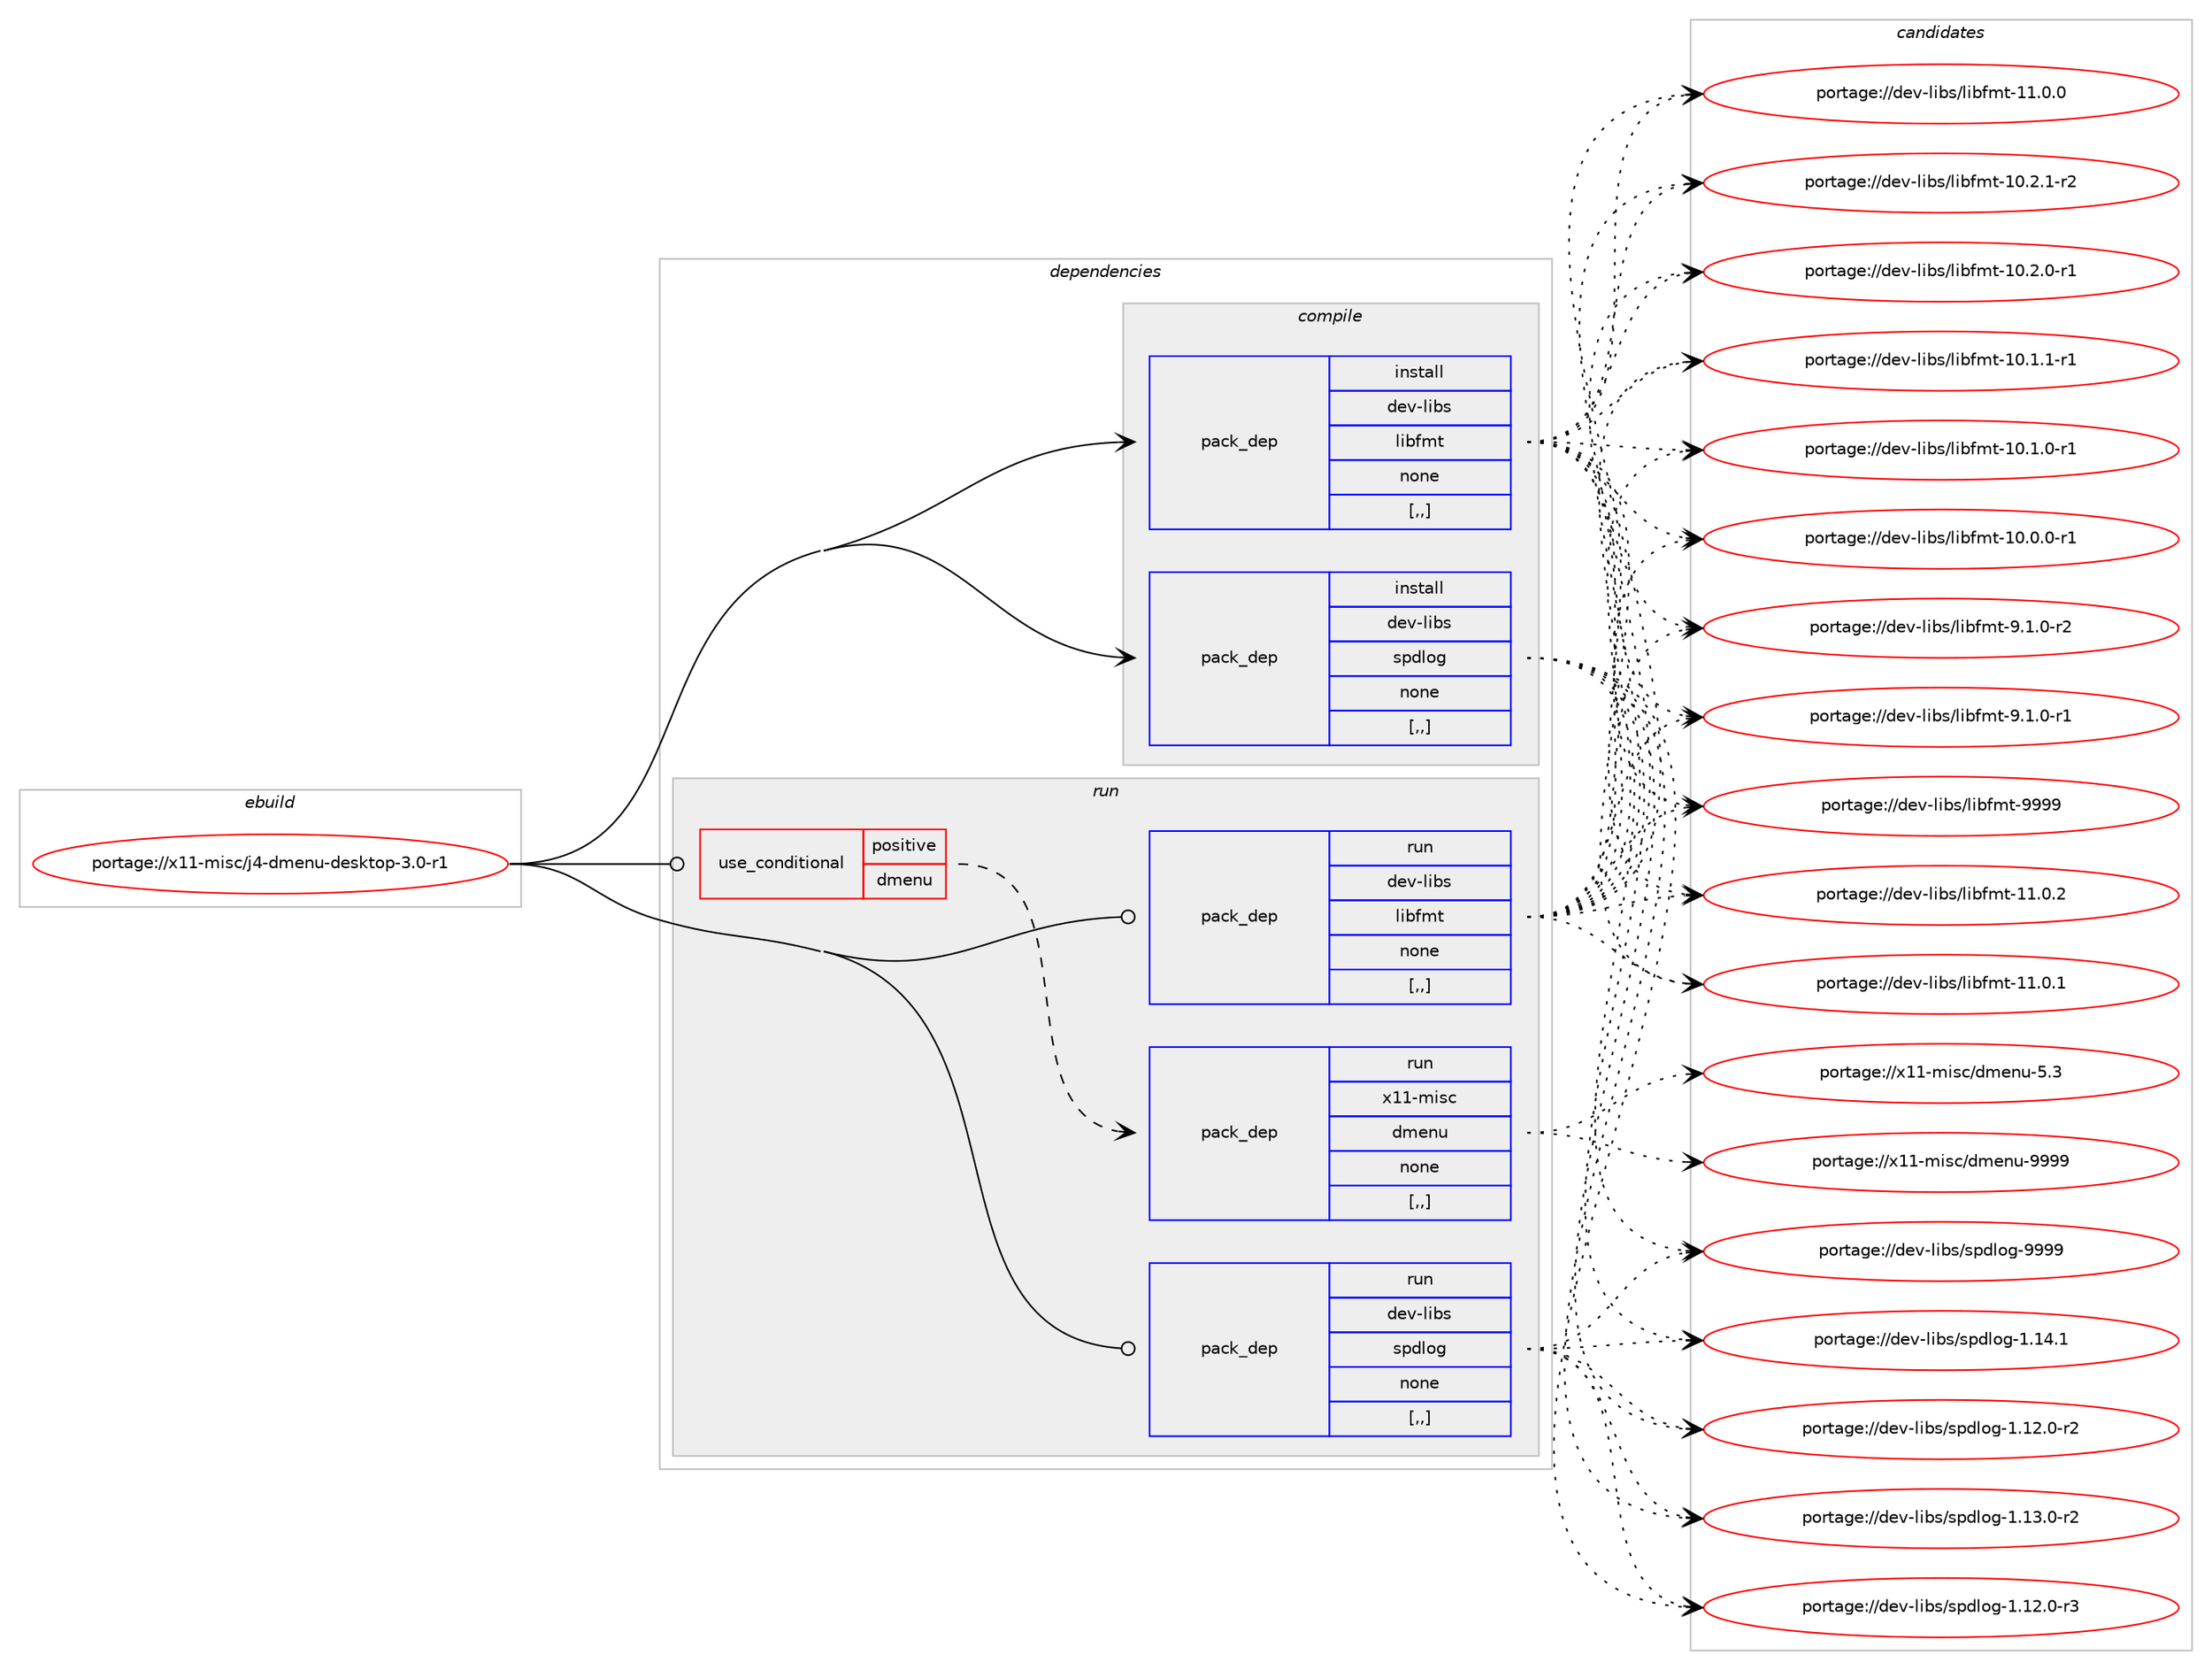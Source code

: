 digraph prolog {

# *************
# Graph options
# *************

newrank=true;
concentrate=true;
compound=true;
graph [rankdir=LR,fontname=Helvetica,fontsize=10,ranksep=1.5];#, ranksep=2.5, nodesep=0.2];
edge  [arrowhead=vee];
node  [fontname=Helvetica,fontsize=10];

# **********
# The ebuild
# **********

subgraph cluster_leftcol {
color=gray;
label=<<i>ebuild</i>>;
id [label="portage://x11-misc/j4-dmenu-desktop-3.0-r1", color=red, width=4, href="../x11-misc/j4-dmenu-desktop-3.0-r1.svg"];
}

# ****************
# The dependencies
# ****************

subgraph cluster_midcol {
color=gray;
label=<<i>dependencies</i>>;
subgraph cluster_compile {
fillcolor="#eeeeee";
style=filled;
label=<<i>compile</i>>;
subgraph pack335034 {
dependency460650 [label=<<TABLE BORDER="0" CELLBORDER="1" CELLSPACING="0" CELLPADDING="4" WIDTH="220"><TR><TD ROWSPAN="6" CELLPADDING="30">pack_dep</TD></TR><TR><TD WIDTH="110">install</TD></TR><TR><TD>dev-libs</TD></TR><TR><TD>libfmt</TD></TR><TR><TD>none</TD></TR><TR><TD>[,,]</TD></TR></TABLE>>, shape=none, color=blue];
}
id:e -> dependency460650:w [weight=20,style="solid",arrowhead="vee"];
subgraph pack335035 {
dependency460651 [label=<<TABLE BORDER="0" CELLBORDER="1" CELLSPACING="0" CELLPADDING="4" WIDTH="220"><TR><TD ROWSPAN="6" CELLPADDING="30">pack_dep</TD></TR><TR><TD WIDTH="110">install</TD></TR><TR><TD>dev-libs</TD></TR><TR><TD>spdlog</TD></TR><TR><TD>none</TD></TR><TR><TD>[,,]</TD></TR></TABLE>>, shape=none, color=blue];
}
id:e -> dependency460651:w [weight=20,style="solid",arrowhead="vee"];
}
subgraph cluster_compileandrun {
fillcolor="#eeeeee";
style=filled;
label=<<i>compile and run</i>>;
}
subgraph cluster_run {
fillcolor="#eeeeee";
style=filled;
label=<<i>run</i>>;
subgraph cond122229 {
dependency460652 [label=<<TABLE BORDER="0" CELLBORDER="1" CELLSPACING="0" CELLPADDING="4"><TR><TD ROWSPAN="3" CELLPADDING="10">use_conditional</TD></TR><TR><TD>positive</TD></TR><TR><TD>dmenu</TD></TR></TABLE>>, shape=none, color=red];
subgraph pack335036 {
dependency460653 [label=<<TABLE BORDER="0" CELLBORDER="1" CELLSPACING="0" CELLPADDING="4" WIDTH="220"><TR><TD ROWSPAN="6" CELLPADDING="30">pack_dep</TD></TR><TR><TD WIDTH="110">run</TD></TR><TR><TD>x11-misc</TD></TR><TR><TD>dmenu</TD></TR><TR><TD>none</TD></TR><TR><TD>[,,]</TD></TR></TABLE>>, shape=none, color=blue];
}
dependency460652:e -> dependency460653:w [weight=20,style="dashed",arrowhead="vee"];
}
id:e -> dependency460652:w [weight=20,style="solid",arrowhead="odot"];
subgraph pack335037 {
dependency460654 [label=<<TABLE BORDER="0" CELLBORDER="1" CELLSPACING="0" CELLPADDING="4" WIDTH="220"><TR><TD ROWSPAN="6" CELLPADDING="30">pack_dep</TD></TR><TR><TD WIDTH="110">run</TD></TR><TR><TD>dev-libs</TD></TR><TR><TD>libfmt</TD></TR><TR><TD>none</TD></TR><TR><TD>[,,]</TD></TR></TABLE>>, shape=none, color=blue];
}
id:e -> dependency460654:w [weight=20,style="solid",arrowhead="odot"];
subgraph pack335038 {
dependency460655 [label=<<TABLE BORDER="0" CELLBORDER="1" CELLSPACING="0" CELLPADDING="4" WIDTH="220"><TR><TD ROWSPAN="6" CELLPADDING="30">pack_dep</TD></TR><TR><TD WIDTH="110">run</TD></TR><TR><TD>dev-libs</TD></TR><TR><TD>spdlog</TD></TR><TR><TD>none</TD></TR><TR><TD>[,,]</TD></TR></TABLE>>, shape=none, color=blue];
}
id:e -> dependency460655:w [weight=20,style="solid",arrowhead="odot"];
}
}

# **************
# The candidates
# **************

subgraph cluster_choices {
rank=same;
color=gray;
label=<<i>candidates</i>>;

subgraph choice335034 {
color=black;
nodesep=1;
choice100101118451081059811547108105981021091164557575757 [label="portage://dev-libs/libfmt-9999", color=red, width=4,href="../dev-libs/libfmt-9999.svg"];
choice1001011184510810598115471081059810210911645494946484650 [label="portage://dev-libs/libfmt-11.0.2", color=red, width=4,href="../dev-libs/libfmt-11.0.2.svg"];
choice1001011184510810598115471081059810210911645494946484649 [label="portage://dev-libs/libfmt-11.0.1", color=red, width=4,href="../dev-libs/libfmt-11.0.1.svg"];
choice1001011184510810598115471081059810210911645494946484648 [label="portage://dev-libs/libfmt-11.0.0", color=red, width=4,href="../dev-libs/libfmt-11.0.0.svg"];
choice10010111845108105981154710810598102109116454948465046494511450 [label="portage://dev-libs/libfmt-10.2.1-r2", color=red, width=4,href="../dev-libs/libfmt-10.2.1-r2.svg"];
choice10010111845108105981154710810598102109116454948465046484511449 [label="portage://dev-libs/libfmt-10.2.0-r1", color=red, width=4,href="../dev-libs/libfmt-10.2.0-r1.svg"];
choice10010111845108105981154710810598102109116454948464946494511449 [label="portage://dev-libs/libfmt-10.1.1-r1", color=red, width=4,href="../dev-libs/libfmt-10.1.1-r1.svg"];
choice10010111845108105981154710810598102109116454948464946484511449 [label="portage://dev-libs/libfmt-10.1.0-r1", color=red, width=4,href="../dev-libs/libfmt-10.1.0-r1.svg"];
choice10010111845108105981154710810598102109116454948464846484511449 [label="portage://dev-libs/libfmt-10.0.0-r1", color=red, width=4,href="../dev-libs/libfmt-10.0.0-r1.svg"];
choice100101118451081059811547108105981021091164557464946484511450 [label="portage://dev-libs/libfmt-9.1.0-r2", color=red, width=4,href="../dev-libs/libfmt-9.1.0-r2.svg"];
choice100101118451081059811547108105981021091164557464946484511449 [label="portage://dev-libs/libfmt-9.1.0-r1", color=red, width=4,href="../dev-libs/libfmt-9.1.0-r1.svg"];
dependency460650:e -> choice100101118451081059811547108105981021091164557575757:w [style=dotted,weight="100"];
dependency460650:e -> choice1001011184510810598115471081059810210911645494946484650:w [style=dotted,weight="100"];
dependency460650:e -> choice1001011184510810598115471081059810210911645494946484649:w [style=dotted,weight="100"];
dependency460650:e -> choice1001011184510810598115471081059810210911645494946484648:w [style=dotted,weight="100"];
dependency460650:e -> choice10010111845108105981154710810598102109116454948465046494511450:w [style=dotted,weight="100"];
dependency460650:e -> choice10010111845108105981154710810598102109116454948465046484511449:w [style=dotted,weight="100"];
dependency460650:e -> choice10010111845108105981154710810598102109116454948464946494511449:w [style=dotted,weight="100"];
dependency460650:e -> choice10010111845108105981154710810598102109116454948464946484511449:w [style=dotted,weight="100"];
dependency460650:e -> choice10010111845108105981154710810598102109116454948464846484511449:w [style=dotted,weight="100"];
dependency460650:e -> choice100101118451081059811547108105981021091164557464946484511450:w [style=dotted,weight="100"];
dependency460650:e -> choice100101118451081059811547108105981021091164557464946484511449:w [style=dotted,weight="100"];
}
subgraph choice335035 {
color=black;
nodesep=1;
choice1001011184510810598115471151121001081111034557575757 [label="portage://dev-libs/spdlog-9999", color=red, width=4,href="../dev-libs/spdlog-9999.svg"];
choice10010111845108105981154711511210010811110345494649524649 [label="portage://dev-libs/spdlog-1.14.1", color=red, width=4,href="../dev-libs/spdlog-1.14.1.svg"];
choice100101118451081059811547115112100108111103454946495146484511450 [label="portage://dev-libs/spdlog-1.13.0-r2", color=red, width=4,href="../dev-libs/spdlog-1.13.0-r2.svg"];
choice100101118451081059811547115112100108111103454946495046484511451 [label="portage://dev-libs/spdlog-1.12.0-r3", color=red, width=4,href="../dev-libs/spdlog-1.12.0-r3.svg"];
choice100101118451081059811547115112100108111103454946495046484511450 [label="portage://dev-libs/spdlog-1.12.0-r2", color=red, width=4,href="../dev-libs/spdlog-1.12.0-r2.svg"];
dependency460651:e -> choice1001011184510810598115471151121001081111034557575757:w [style=dotted,weight="100"];
dependency460651:e -> choice10010111845108105981154711511210010811110345494649524649:w [style=dotted,weight="100"];
dependency460651:e -> choice100101118451081059811547115112100108111103454946495146484511450:w [style=dotted,weight="100"];
dependency460651:e -> choice100101118451081059811547115112100108111103454946495046484511451:w [style=dotted,weight="100"];
dependency460651:e -> choice100101118451081059811547115112100108111103454946495046484511450:w [style=dotted,weight="100"];
}
subgraph choice335036 {
color=black;
nodesep=1;
choice12049494510910511599471001091011101174557575757 [label="portage://x11-misc/dmenu-9999", color=red, width=4,href="../x11-misc/dmenu-9999.svg"];
choice120494945109105115994710010910111011745534651 [label="portage://x11-misc/dmenu-5.3", color=red, width=4,href="../x11-misc/dmenu-5.3.svg"];
dependency460653:e -> choice12049494510910511599471001091011101174557575757:w [style=dotted,weight="100"];
dependency460653:e -> choice120494945109105115994710010910111011745534651:w [style=dotted,weight="100"];
}
subgraph choice335037 {
color=black;
nodesep=1;
choice100101118451081059811547108105981021091164557575757 [label="portage://dev-libs/libfmt-9999", color=red, width=4,href="../dev-libs/libfmt-9999.svg"];
choice1001011184510810598115471081059810210911645494946484650 [label="portage://dev-libs/libfmt-11.0.2", color=red, width=4,href="../dev-libs/libfmt-11.0.2.svg"];
choice1001011184510810598115471081059810210911645494946484649 [label="portage://dev-libs/libfmt-11.0.1", color=red, width=4,href="../dev-libs/libfmt-11.0.1.svg"];
choice1001011184510810598115471081059810210911645494946484648 [label="portage://dev-libs/libfmt-11.0.0", color=red, width=4,href="../dev-libs/libfmt-11.0.0.svg"];
choice10010111845108105981154710810598102109116454948465046494511450 [label="portage://dev-libs/libfmt-10.2.1-r2", color=red, width=4,href="../dev-libs/libfmt-10.2.1-r2.svg"];
choice10010111845108105981154710810598102109116454948465046484511449 [label="portage://dev-libs/libfmt-10.2.0-r1", color=red, width=4,href="../dev-libs/libfmt-10.2.0-r1.svg"];
choice10010111845108105981154710810598102109116454948464946494511449 [label="portage://dev-libs/libfmt-10.1.1-r1", color=red, width=4,href="../dev-libs/libfmt-10.1.1-r1.svg"];
choice10010111845108105981154710810598102109116454948464946484511449 [label="portage://dev-libs/libfmt-10.1.0-r1", color=red, width=4,href="../dev-libs/libfmt-10.1.0-r1.svg"];
choice10010111845108105981154710810598102109116454948464846484511449 [label="portage://dev-libs/libfmt-10.0.0-r1", color=red, width=4,href="../dev-libs/libfmt-10.0.0-r1.svg"];
choice100101118451081059811547108105981021091164557464946484511450 [label="portage://dev-libs/libfmt-9.1.0-r2", color=red, width=4,href="../dev-libs/libfmt-9.1.0-r2.svg"];
choice100101118451081059811547108105981021091164557464946484511449 [label="portage://dev-libs/libfmt-9.1.0-r1", color=red, width=4,href="../dev-libs/libfmt-9.1.0-r1.svg"];
dependency460654:e -> choice100101118451081059811547108105981021091164557575757:w [style=dotted,weight="100"];
dependency460654:e -> choice1001011184510810598115471081059810210911645494946484650:w [style=dotted,weight="100"];
dependency460654:e -> choice1001011184510810598115471081059810210911645494946484649:w [style=dotted,weight="100"];
dependency460654:e -> choice1001011184510810598115471081059810210911645494946484648:w [style=dotted,weight="100"];
dependency460654:e -> choice10010111845108105981154710810598102109116454948465046494511450:w [style=dotted,weight="100"];
dependency460654:e -> choice10010111845108105981154710810598102109116454948465046484511449:w [style=dotted,weight="100"];
dependency460654:e -> choice10010111845108105981154710810598102109116454948464946494511449:w [style=dotted,weight="100"];
dependency460654:e -> choice10010111845108105981154710810598102109116454948464946484511449:w [style=dotted,weight="100"];
dependency460654:e -> choice10010111845108105981154710810598102109116454948464846484511449:w [style=dotted,weight="100"];
dependency460654:e -> choice100101118451081059811547108105981021091164557464946484511450:w [style=dotted,weight="100"];
dependency460654:e -> choice100101118451081059811547108105981021091164557464946484511449:w [style=dotted,weight="100"];
}
subgraph choice335038 {
color=black;
nodesep=1;
choice1001011184510810598115471151121001081111034557575757 [label="portage://dev-libs/spdlog-9999", color=red, width=4,href="../dev-libs/spdlog-9999.svg"];
choice10010111845108105981154711511210010811110345494649524649 [label="portage://dev-libs/spdlog-1.14.1", color=red, width=4,href="../dev-libs/spdlog-1.14.1.svg"];
choice100101118451081059811547115112100108111103454946495146484511450 [label="portage://dev-libs/spdlog-1.13.0-r2", color=red, width=4,href="../dev-libs/spdlog-1.13.0-r2.svg"];
choice100101118451081059811547115112100108111103454946495046484511451 [label="portage://dev-libs/spdlog-1.12.0-r3", color=red, width=4,href="../dev-libs/spdlog-1.12.0-r3.svg"];
choice100101118451081059811547115112100108111103454946495046484511450 [label="portage://dev-libs/spdlog-1.12.0-r2", color=red, width=4,href="../dev-libs/spdlog-1.12.0-r2.svg"];
dependency460655:e -> choice1001011184510810598115471151121001081111034557575757:w [style=dotted,weight="100"];
dependency460655:e -> choice10010111845108105981154711511210010811110345494649524649:w [style=dotted,weight="100"];
dependency460655:e -> choice100101118451081059811547115112100108111103454946495146484511450:w [style=dotted,weight="100"];
dependency460655:e -> choice100101118451081059811547115112100108111103454946495046484511451:w [style=dotted,weight="100"];
dependency460655:e -> choice100101118451081059811547115112100108111103454946495046484511450:w [style=dotted,weight="100"];
}
}

}

